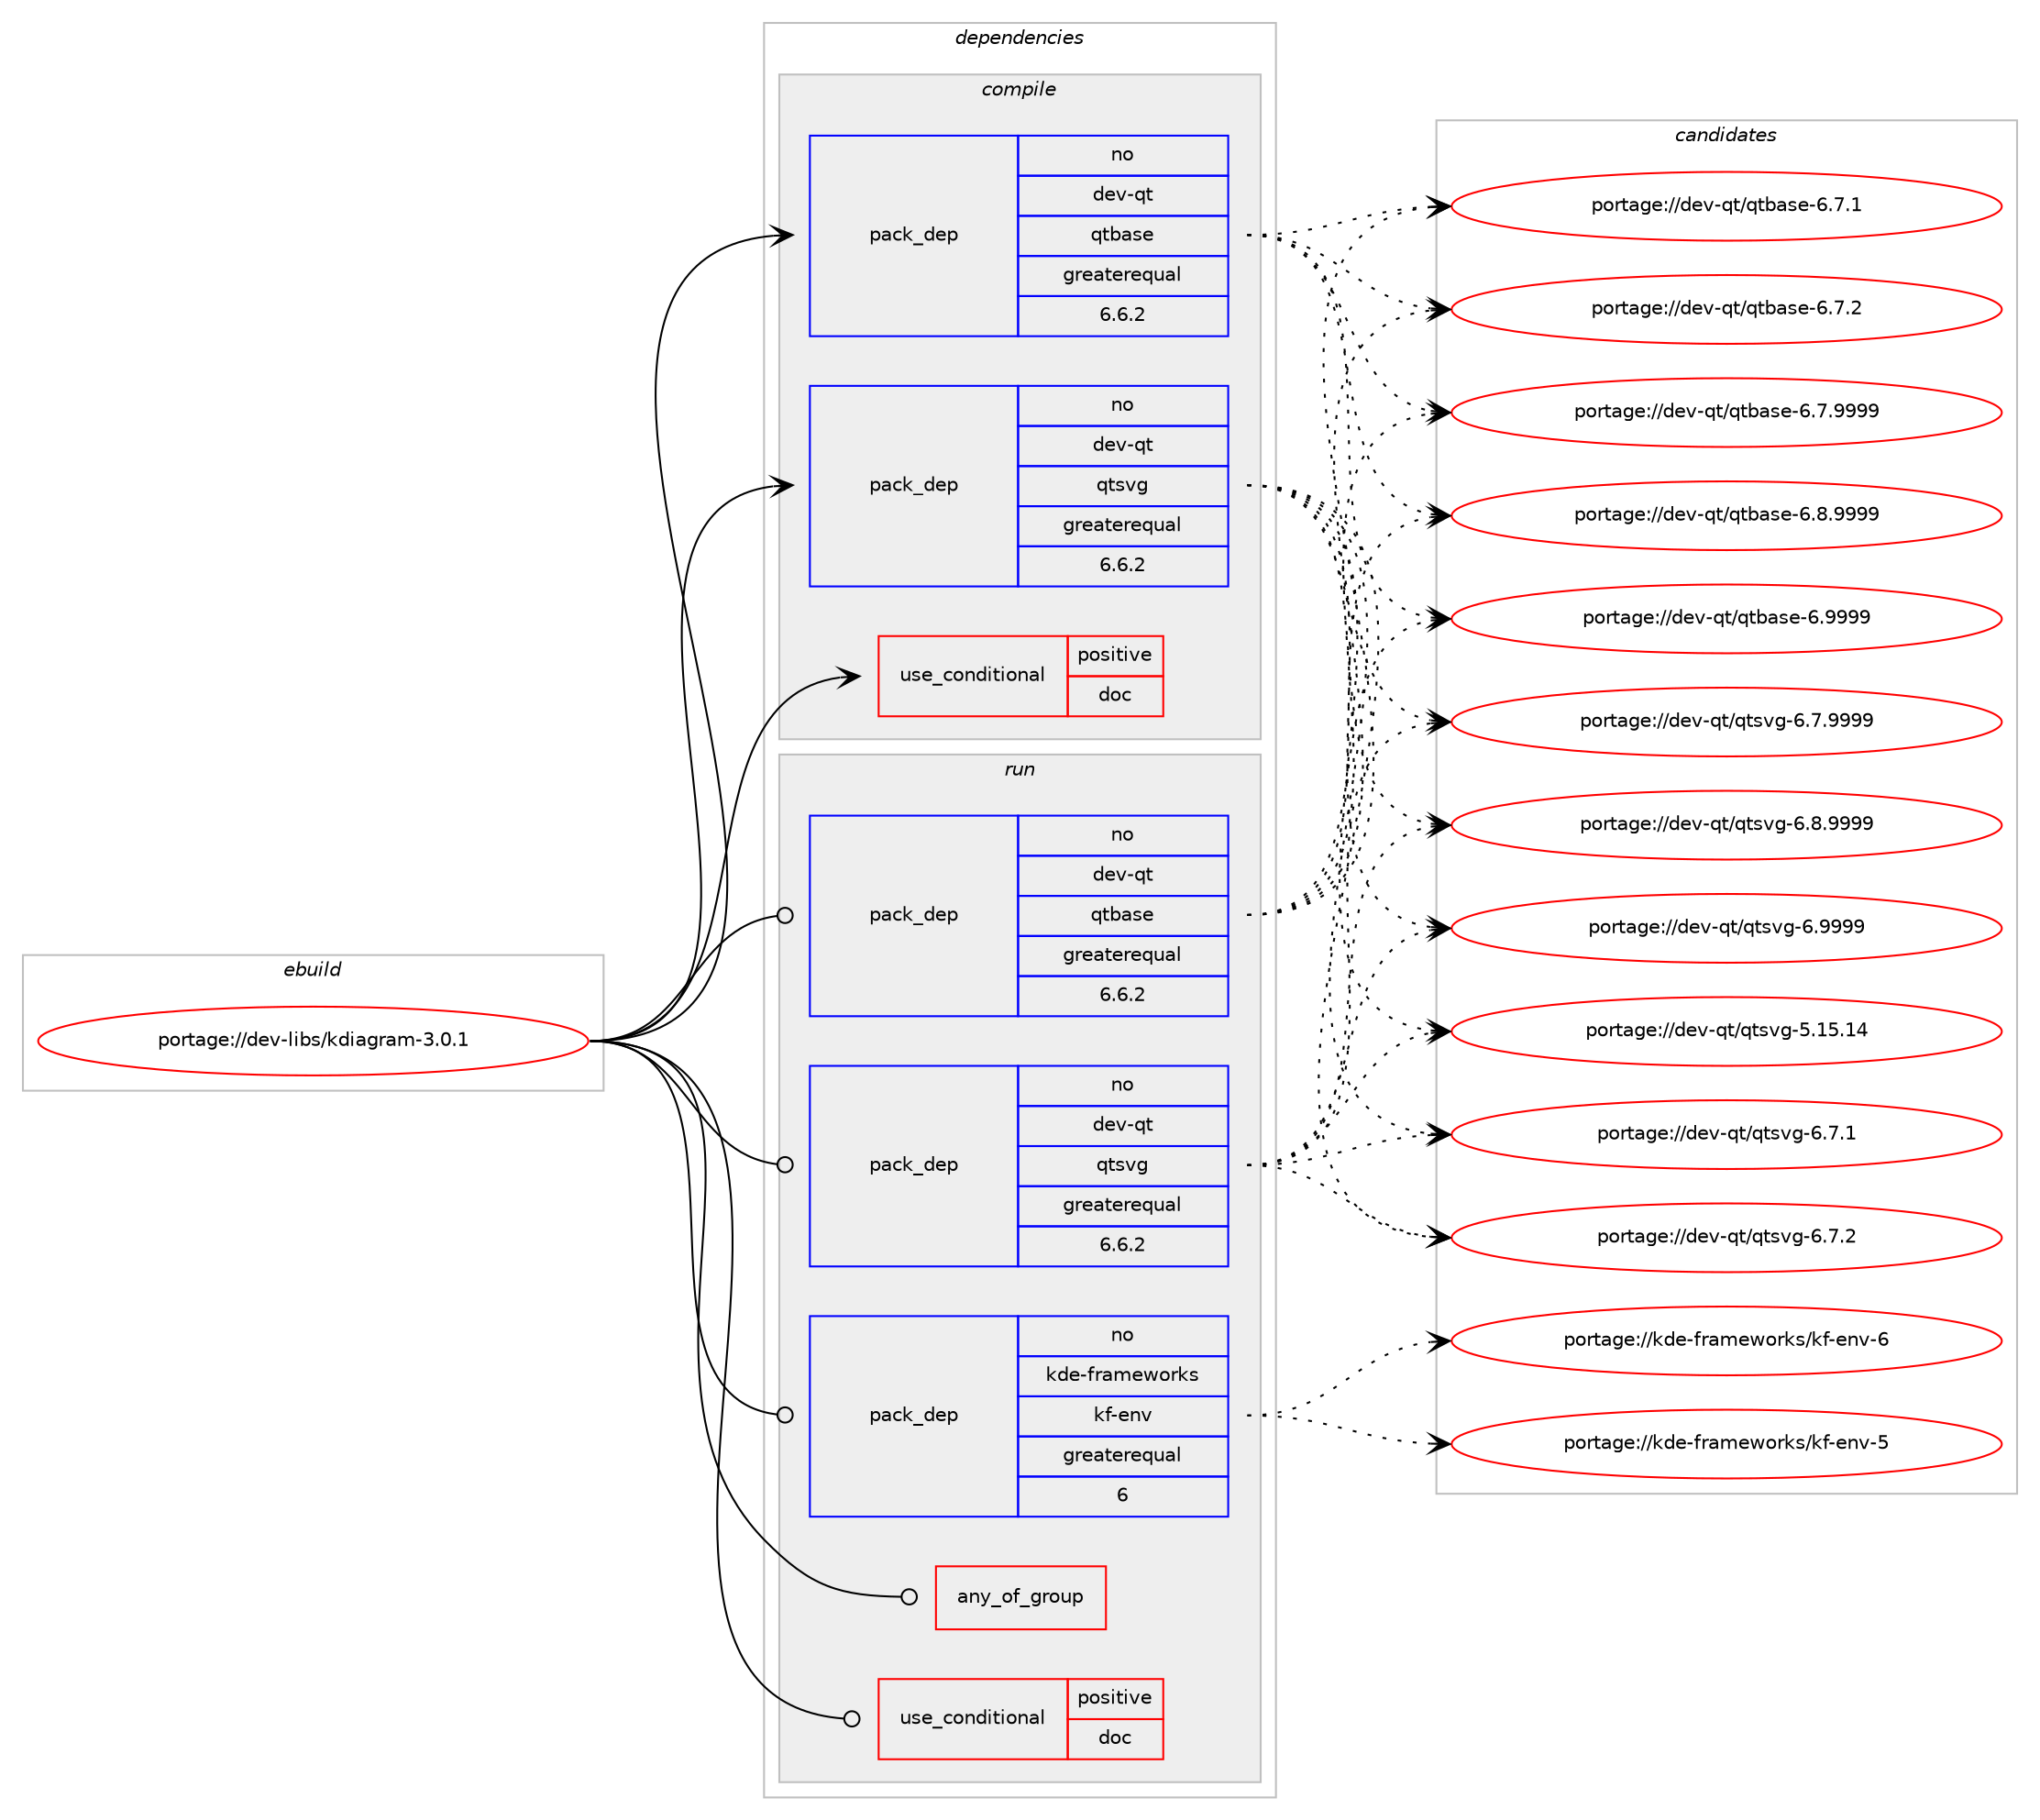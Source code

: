 digraph prolog {

# *************
# Graph options
# *************

newrank=true;
concentrate=true;
compound=true;
graph [rankdir=LR,fontname=Helvetica,fontsize=10,ranksep=1.5];#, ranksep=2.5, nodesep=0.2];
edge  [arrowhead=vee];
node  [fontname=Helvetica,fontsize=10];

# **********
# The ebuild
# **********

subgraph cluster_leftcol {
color=gray;
rank=same;
label=<<i>ebuild</i>>;
id [label="portage://dev-libs/kdiagram-3.0.1", color=red, width=4, href="../dev-libs/kdiagram-3.0.1.svg"];
}

# ****************
# The dependencies
# ****************

subgraph cluster_midcol {
color=gray;
label=<<i>dependencies</i>>;
subgraph cluster_compile {
fillcolor="#eeeeee";
style=filled;
label=<<i>compile</i>>;
subgraph cond25741 {
dependency55014 [label=<<TABLE BORDER="0" CELLBORDER="1" CELLSPACING="0" CELLPADDING="4"><TR><TD ROWSPAN="3" CELLPADDING="10">use_conditional</TD></TR><TR><TD>positive</TD></TR><TR><TD>doc</TD></TR></TABLE>>, shape=none, color=red];
# *** BEGIN UNKNOWN DEPENDENCY TYPE (TODO) ***
# dependency55014 -> package_dependency(portage://dev-libs/kdiagram-3.0.1,install,no,dev-qt,qt-docs,none,[,,],[slot(6)],[])
# *** END UNKNOWN DEPENDENCY TYPE (TODO) ***

}
id:e -> dependency55014:w [weight=20,style="solid",arrowhead="vee"];
subgraph pack28135 {
dependency55015 [label=<<TABLE BORDER="0" CELLBORDER="1" CELLSPACING="0" CELLPADDING="4" WIDTH="220"><TR><TD ROWSPAN="6" CELLPADDING="30">pack_dep</TD></TR><TR><TD WIDTH="110">no</TD></TR><TR><TD>dev-qt</TD></TR><TR><TD>qtbase</TD></TR><TR><TD>greaterequal</TD></TR><TR><TD>6.6.2</TD></TR></TABLE>>, shape=none, color=blue];
}
id:e -> dependency55015:w [weight=20,style="solid",arrowhead="vee"];
# *** BEGIN UNKNOWN DEPENDENCY TYPE (TODO) ***
# id -> package_dependency(portage://dev-libs/kdiagram-3.0.1,install,no,dev-qt,qtbase,none,[,,],[slot(6)],[])
# *** END UNKNOWN DEPENDENCY TYPE (TODO) ***

subgraph pack28136 {
dependency55016 [label=<<TABLE BORDER="0" CELLBORDER="1" CELLSPACING="0" CELLPADDING="4" WIDTH="220"><TR><TD ROWSPAN="6" CELLPADDING="30">pack_dep</TD></TR><TR><TD WIDTH="110">no</TD></TR><TR><TD>dev-qt</TD></TR><TR><TD>qtsvg</TD></TR><TR><TD>greaterequal</TD></TR><TR><TD>6.6.2</TD></TR></TABLE>>, shape=none, color=blue];
}
id:e -> dependency55016:w [weight=20,style="solid",arrowhead="vee"];
}
subgraph cluster_compileandrun {
fillcolor="#eeeeee";
style=filled;
label=<<i>compile and run</i>>;
}
subgraph cluster_run {
fillcolor="#eeeeee";
style=filled;
label=<<i>run</i>>;
subgraph any998 {
dependency55017 [label=<<TABLE BORDER="0" CELLBORDER="1" CELLSPACING="0" CELLPADDING="4"><TR><TD CELLPADDING="10">any_of_group</TD></TR></TABLE>>, shape=none, color=red];# *** BEGIN UNKNOWN DEPENDENCY TYPE (TODO) ***
# dependency55017 -> package_dependency(portage://dev-libs/kdiagram-3.0.1,run,no,kde-frameworks,breeze-icons,none,[,,],any_different_slot,[])
# *** END UNKNOWN DEPENDENCY TYPE (TODO) ***

# *** BEGIN UNKNOWN DEPENDENCY TYPE (TODO) ***
# dependency55017 -> package_dependency(portage://dev-libs/kdiagram-3.0.1,run,no,kde-frameworks,oxygen-icons,none,[,,],any_different_slot,[])
# *** END UNKNOWN DEPENDENCY TYPE (TODO) ***

}
id:e -> dependency55017:w [weight=20,style="solid",arrowhead="odot"];
subgraph cond25742 {
dependency55018 [label=<<TABLE BORDER="0" CELLBORDER="1" CELLSPACING="0" CELLPADDING="4"><TR><TD ROWSPAN="3" CELLPADDING="10">use_conditional</TD></TR><TR><TD>positive</TD></TR><TR><TD>doc</TD></TR></TABLE>>, shape=none, color=red];
# *** BEGIN UNKNOWN DEPENDENCY TYPE (TODO) ***
# dependency55018 -> package_dependency(portage://dev-libs/kdiagram-3.0.1,run,no,dev-qt,qt-docs,none,[,,],[slot(6)],[])
# *** END UNKNOWN DEPENDENCY TYPE (TODO) ***

}
id:e -> dependency55018:w [weight=20,style="solid",arrowhead="odot"];
subgraph pack28137 {
dependency55019 [label=<<TABLE BORDER="0" CELLBORDER="1" CELLSPACING="0" CELLPADDING="4" WIDTH="220"><TR><TD ROWSPAN="6" CELLPADDING="30">pack_dep</TD></TR><TR><TD WIDTH="110">no</TD></TR><TR><TD>dev-qt</TD></TR><TR><TD>qtbase</TD></TR><TR><TD>greaterequal</TD></TR><TR><TD>6.6.2</TD></TR></TABLE>>, shape=none, color=blue];
}
id:e -> dependency55019:w [weight=20,style="solid",arrowhead="odot"];
# *** BEGIN UNKNOWN DEPENDENCY TYPE (TODO) ***
# id -> package_dependency(portage://dev-libs/kdiagram-3.0.1,run,no,dev-qt,qtbase,none,[,,],[slot(6)],[])
# *** END UNKNOWN DEPENDENCY TYPE (TODO) ***

subgraph pack28138 {
dependency55020 [label=<<TABLE BORDER="0" CELLBORDER="1" CELLSPACING="0" CELLPADDING="4" WIDTH="220"><TR><TD ROWSPAN="6" CELLPADDING="30">pack_dep</TD></TR><TR><TD WIDTH="110">no</TD></TR><TR><TD>dev-qt</TD></TR><TR><TD>qtsvg</TD></TR><TR><TD>greaterequal</TD></TR><TR><TD>6.6.2</TD></TR></TABLE>>, shape=none, color=blue];
}
id:e -> dependency55020:w [weight=20,style="solid",arrowhead="odot"];
subgraph pack28139 {
dependency55021 [label=<<TABLE BORDER="0" CELLBORDER="1" CELLSPACING="0" CELLPADDING="4" WIDTH="220"><TR><TD ROWSPAN="6" CELLPADDING="30">pack_dep</TD></TR><TR><TD WIDTH="110">no</TD></TR><TR><TD>kde-frameworks</TD></TR><TR><TD>kf-env</TD></TR><TR><TD>greaterequal</TD></TR><TR><TD>6</TD></TR></TABLE>>, shape=none, color=blue];
}
id:e -> dependency55021:w [weight=20,style="solid",arrowhead="odot"];
}
}

# **************
# The candidates
# **************

subgraph cluster_choices {
rank=same;
color=gray;
label=<<i>candidates</i>>;

subgraph choice28135 {
color=black;
nodesep=1;
choice10010111845113116471131169897115101455446554649 [label="portage://dev-qt/qtbase-6.7.1", color=red, width=4,href="../dev-qt/qtbase-6.7.1.svg"];
choice10010111845113116471131169897115101455446554650 [label="portage://dev-qt/qtbase-6.7.2", color=red, width=4,href="../dev-qt/qtbase-6.7.2.svg"];
choice10010111845113116471131169897115101455446554657575757 [label="portage://dev-qt/qtbase-6.7.9999", color=red, width=4,href="../dev-qt/qtbase-6.7.9999.svg"];
choice10010111845113116471131169897115101455446564657575757 [label="portage://dev-qt/qtbase-6.8.9999", color=red, width=4,href="../dev-qt/qtbase-6.8.9999.svg"];
choice1001011184511311647113116989711510145544657575757 [label="portage://dev-qt/qtbase-6.9999", color=red, width=4,href="../dev-qt/qtbase-6.9999.svg"];
dependency55015:e -> choice10010111845113116471131169897115101455446554649:w [style=dotted,weight="100"];
dependency55015:e -> choice10010111845113116471131169897115101455446554650:w [style=dotted,weight="100"];
dependency55015:e -> choice10010111845113116471131169897115101455446554657575757:w [style=dotted,weight="100"];
dependency55015:e -> choice10010111845113116471131169897115101455446564657575757:w [style=dotted,weight="100"];
dependency55015:e -> choice1001011184511311647113116989711510145544657575757:w [style=dotted,weight="100"];
}
subgraph choice28136 {
color=black;
nodesep=1;
choice10010111845113116471131161151181034553464953464952 [label="portage://dev-qt/qtsvg-5.15.14", color=red, width=4,href="../dev-qt/qtsvg-5.15.14.svg"];
choice1001011184511311647113116115118103455446554649 [label="portage://dev-qt/qtsvg-6.7.1", color=red, width=4,href="../dev-qt/qtsvg-6.7.1.svg"];
choice1001011184511311647113116115118103455446554650 [label="portage://dev-qt/qtsvg-6.7.2", color=red, width=4,href="../dev-qt/qtsvg-6.7.2.svg"];
choice1001011184511311647113116115118103455446554657575757 [label="portage://dev-qt/qtsvg-6.7.9999", color=red, width=4,href="../dev-qt/qtsvg-6.7.9999.svg"];
choice1001011184511311647113116115118103455446564657575757 [label="portage://dev-qt/qtsvg-6.8.9999", color=red, width=4,href="../dev-qt/qtsvg-6.8.9999.svg"];
choice100101118451131164711311611511810345544657575757 [label="portage://dev-qt/qtsvg-6.9999", color=red, width=4,href="../dev-qt/qtsvg-6.9999.svg"];
dependency55016:e -> choice10010111845113116471131161151181034553464953464952:w [style=dotted,weight="100"];
dependency55016:e -> choice1001011184511311647113116115118103455446554649:w [style=dotted,weight="100"];
dependency55016:e -> choice1001011184511311647113116115118103455446554650:w [style=dotted,weight="100"];
dependency55016:e -> choice1001011184511311647113116115118103455446554657575757:w [style=dotted,weight="100"];
dependency55016:e -> choice1001011184511311647113116115118103455446564657575757:w [style=dotted,weight="100"];
dependency55016:e -> choice100101118451131164711311611511810345544657575757:w [style=dotted,weight="100"];
}
subgraph choice28137 {
color=black;
nodesep=1;
choice10010111845113116471131169897115101455446554649 [label="portage://dev-qt/qtbase-6.7.1", color=red, width=4,href="../dev-qt/qtbase-6.7.1.svg"];
choice10010111845113116471131169897115101455446554650 [label="portage://dev-qt/qtbase-6.7.2", color=red, width=4,href="../dev-qt/qtbase-6.7.2.svg"];
choice10010111845113116471131169897115101455446554657575757 [label="portage://dev-qt/qtbase-6.7.9999", color=red, width=4,href="../dev-qt/qtbase-6.7.9999.svg"];
choice10010111845113116471131169897115101455446564657575757 [label="portage://dev-qt/qtbase-6.8.9999", color=red, width=4,href="../dev-qt/qtbase-6.8.9999.svg"];
choice1001011184511311647113116989711510145544657575757 [label="portage://dev-qt/qtbase-6.9999", color=red, width=4,href="../dev-qt/qtbase-6.9999.svg"];
dependency55019:e -> choice10010111845113116471131169897115101455446554649:w [style=dotted,weight="100"];
dependency55019:e -> choice10010111845113116471131169897115101455446554650:w [style=dotted,weight="100"];
dependency55019:e -> choice10010111845113116471131169897115101455446554657575757:w [style=dotted,weight="100"];
dependency55019:e -> choice10010111845113116471131169897115101455446564657575757:w [style=dotted,weight="100"];
dependency55019:e -> choice1001011184511311647113116989711510145544657575757:w [style=dotted,weight="100"];
}
subgraph choice28138 {
color=black;
nodesep=1;
choice10010111845113116471131161151181034553464953464952 [label="portage://dev-qt/qtsvg-5.15.14", color=red, width=4,href="../dev-qt/qtsvg-5.15.14.svg"];
choice1001011184511311647113116115118103455446554649 [label="portage://dev-qt/qtsvg-6.7.1", color=red, width=4,href="../dev-qt/qtsvg-6.7.1.svg"];
choice1001011184511311647113116115118103455446554650 [label="portage://dev-qt/qtsvg-6.7.2", color=red, width=4,href="../dev-qt/qtsvg-6.7.2.svg"];
choice1001011184511311647113116115118103455446554657575757 [label="portage://dev-qt/qtsvg-6.7.9999", color=red, width=4,href="../dev-qt/qtsvg-6.7.9999.svg"];
choice1001011184511311647113116115118103455446564657575757 [label="portage://dev-qt/qtsvg-6.8.9999", color=red, width=4,href="../dev-qt/qtsvg-6.8.9999.svg"];
choice100101118451131164711311611511810345544657575757 [label="portage://dev-qt/qtsvg-6.9999", color=red, width=4,href="../dev-qt/qtsvg-6.9999.svg"];
dependency55020:e -> choice10010111845113116471131161151181034553464953464952:w [style=dotted,weight="100"];
dependency55020:e -> choice1001011184511311647113116115118103455446554649:w [style=dotted,weight="100"];
dependency55020:e -> choice1001011184511311647113116115118103455446554650:w [style=dotted,weight="100"];
dependency55020:e -> choice1001011184511311647113116115118103455446554657575757:w [style=dotted,weight="100"];
dependency55020:e -> choice1001011184511311647113116115118103455446564657575757:w [style=dotted,weight="100"];
dependency55020:e -> choice100101118451131164711311611511810345544657575757:w [style=dotted,weight="100"];
}
subgraph choice28139 {
color=black;
nodesep=1;
choice107100101451021149710910111911111410711547107102451011101184553 [label="portage://kde-frameworks/kf-env-5", color=red, width=4,href="../kde-frameworks/kf-env-5.svg"];
choice107100101451021149710910111911111410711547107102451011101184554 [label="portage://kde-frameworks/kf-env-6", color=red, width=4,href="../kde-frameworks/kf-env-6.svg"];
dependency55021:e -> choice107100101451021149710910111911111410711547107102451011101184553:w [style=dotted,weight="100"];
dependency55021:e -> choice107100101451021149710910111911111410711547107102451011101184554:w [style=dotted,weight="100"];
}
}

}
